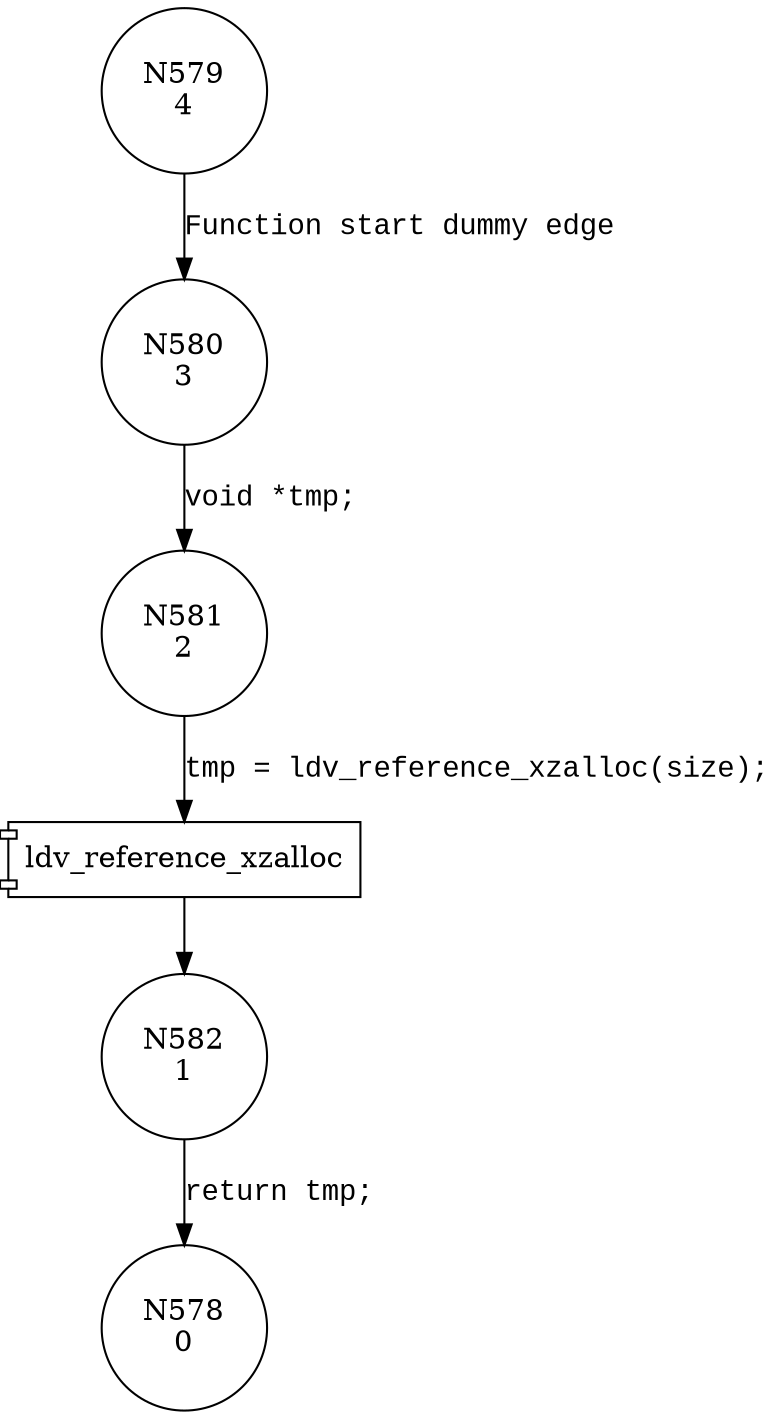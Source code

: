 digraph ldv_xzalloc {
579 [shape="circle" label="N579\n4"]
580 [shape="circle" label="N580\n3"]
581 [shape="circle" label="N581\n2"]
582 [shape="circle" label="N582\n1"]
578 [shape="circle" label="N578\n0"]
579 -> 580 [label="Function start dummy edge" fontname="Courier New"]
100027 [shape="component" label="ldv_reference_xzalloc"]
581 -> 100027 [label="tmp = ldv_reference_xzalloc(size);" fontname="Courier New"]
100027 -> 582 [label="" fontname="Courier New"]
580 -> 581 [label="void *tmp;" fontname="Courier New"]
582 -> 578 [label="return tmp;" fontname="Courier New"]
}